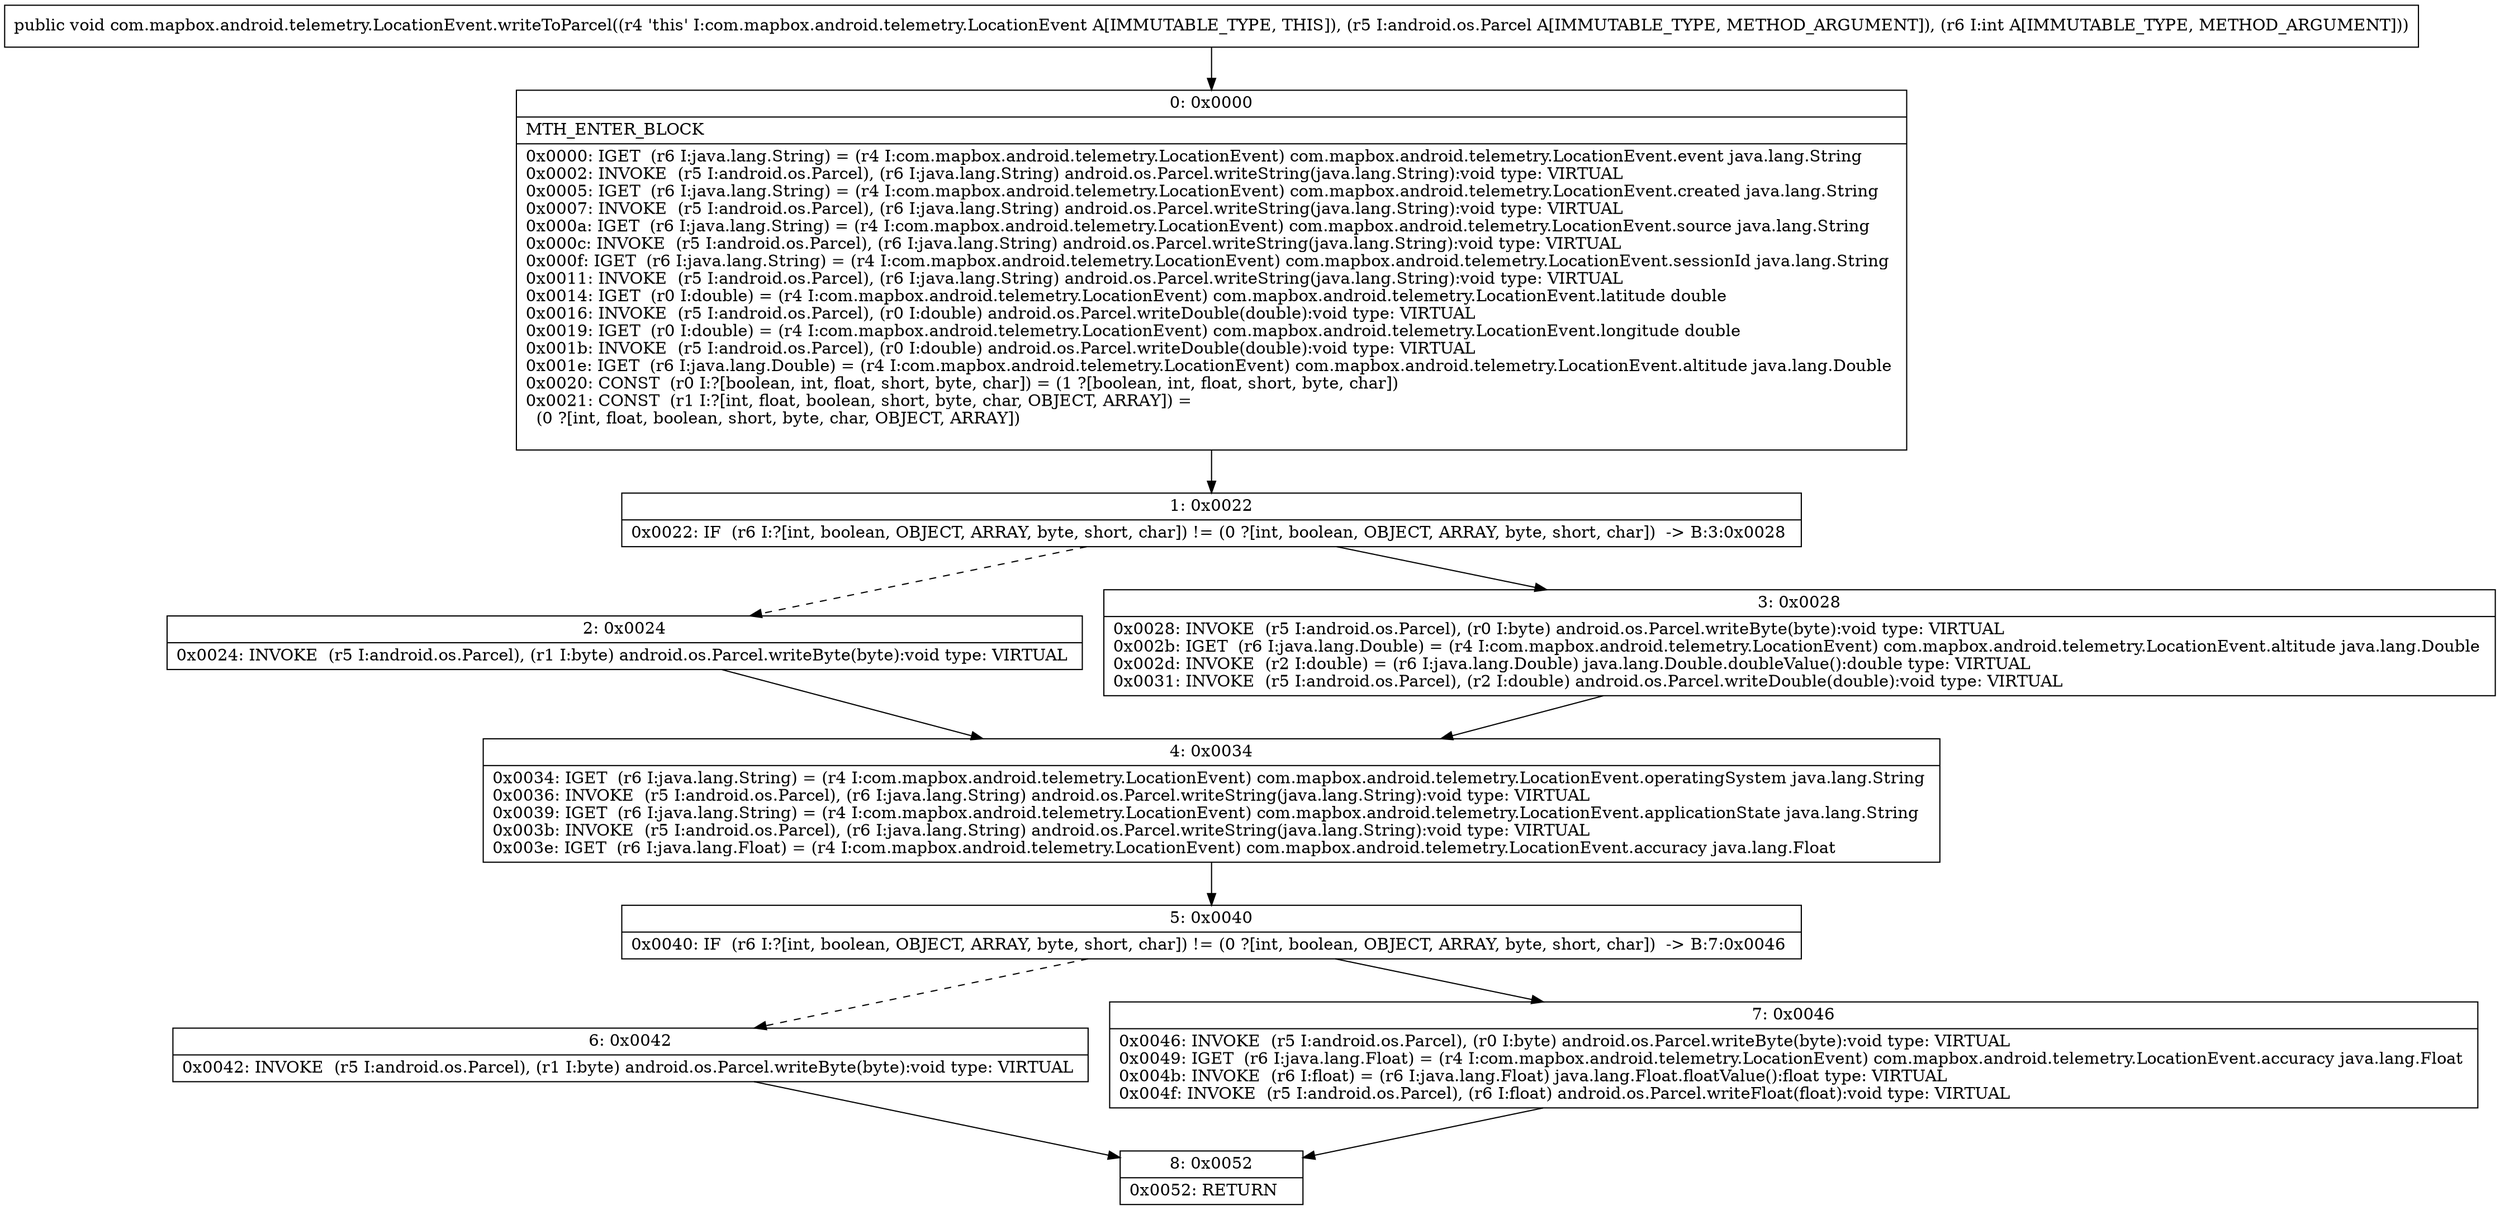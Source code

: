 digraph "CFG forcom.mapbox.android.telemetry.LocationEvent.writeToParcel(Landroid\/os\/Parcel;I)V" {
Node_0 [shape=record,label="{0\:\ 0x0000|MTH_ENTER_BLOCK\l|0x0000: IGET  (r6 I:java.lang.String) = (r4 I:com.mapbox.android.telemetry.LocationEvent) com.mapbox.android.telemetry.LocationEvent.event java.lang.String \l0x0002: INVOKE  (r5 I:android.os.Parcel), (r6 I:java.lang.String) android.os.Parcel.writeString(java.lang.String):void type: VIRTUAL \l0x0005: IGET  (r6 I:java.lang.String) = (r4 I:com.mapbox.android.telemetry.LocationEvent) com.mapbox.android.telemetry.LocationEvent.created java.lang.String \l0x0007: INVOKE  (r5 I:android.os.Parcel), (r6 I:java.lang.String) android.os.Parcel.writeString(java.lang.String):void type: VIRTUAL \l0x000a: IGET  (r6 I:java.lang.String) = (r4 I:com.mapbox.android.telemetry.LocationEvent) com.mapbox.android.telemetry.LocationEvent.source java.lang.String \l0x000c: INVOKE  (r5 I:android.os.Parcel), (r6 I:java.lang.String) android.os.Parcel.writeString(java.lang.String):void type: VIRTUAL \l0x000f: IGET  (r6 I:java.lang.String) = (r4 I:com.mapbox.android.telemetry.LocationEvent) com.mapbox.android.telemetry.LocationEvent.sessionId java.lang.String \l0x0011: INVOKE  (r5 I:android.os.Parcel), (r6 I:java.lang.String) android.os.Parcel.writeString(java.lang.String):void type: VIRTUAL \l0x0014: IGET  (r0 I:double) = (r4 I:com.mapbox.android.telemetry.LocationEvent) com.mapbox.android.telemetry.LocationEvent.latitude double \l0x0016: INVOKE  (r5 I:android.os.Parcel), (r0 I:double) android.os.Parcel.writeDouble(double):void type: VIRTUAL \l0x0019: IGET  (r0 I:double) = (r4 I:com.mapbox.android.telemetry.LocationEvent) com.mapbox.android.telemetry.LocationEvent.longitude double \l0x001b: INVOKE  (r5 I:android.os.Parcel), (r0 I:double) android.os.Parcel.writeDouble(double):void type: VIRTUAL \l0x001e: IGET  (r6 I:java.lang.Double) = (r4 I:com.mapbox.android.telemetry.LocationEvent) com.mapbox.android.telemetry.LocationEvent.altitude java.lang.Double \l0x0020: CONST  (r0 I:?[boolean, int, float, short, byte, char]) = (1 ?[boolean, int, float, short, byte, char]) \l0x0021: CONST  (r1 I:?[int, float, boolean, short, byte, char, OBJECT, ARRAY]) = \l  (0 ?[int, float, boolean, short, byte, char, OBJECT, ARRAY])\l \l}"];
Node_1 [shape=record,label="{1\:\ 0x0022|0x0022: IF  (r6 I:?[int, boolean, OBJECT, ARRAY, byte, short, char]) != (0 ?[int, boolean, OBJECT, ARRAY, byte, short, char])  \-\> B:3:0x0028 \l}"];
Node_2 [shape=record,label="{2\:\ 0x0024|0x0024: INVOKE  (r5 I:android.os.Parcel), (r1 I:byte) android.os.Parcel.writeByte(byte):void type: VIRTUAL \l}"];
Node_3 [shape=record,label="{3\:\ 0x0028|0x0028: INVOKE  (r5 I:android.os.Parcel), (r0 I:byte) android.os.Parcel.writeByte(byte):void type: VIRTUAL \l0x002b: IGET  (r6 I:java.lang.Double) = (r4 I:com.mapbox.android.telemetry.LocationEvent) com.mapbox.android.telemetry.LocationEvent.altitude java.lang.Double \l0x002d: INVOKE  (r2 I:double) = (r6 I:java.lang.Double) java.lang.Double.doubleValue():double type: VIRTUAL \l0x0031: INVOKE  (r5 I:android.os.Parcel), (r2 I:double) android.os.Parcel.writeDouble(double):void type: VIRTUAL \l}"];
Node_4 [shape=record,label="{4\:\ 0x0034|0x0034: IGET  (r6 I:java.lang.String) = (r4 I:com.mapbox.android.telemetry.LocationEvent) com.mapbox.android.telemetry.LocationEvent.operatingSystem java.lang.String \l0x0036: INVOKE  (r5 I:android.os.Parcel), (r6 I:java.lang.String) android.os.Parcel.writeString(java.lang.String):void type: VIRTUAL \l0x0039: IGET  (r6 I:java.lang.String) = (r4 I:com.mapbox.android.telemetry.LocationEvent) com.mapbox.android.telemetry.LocationEvent.applicationState java.lang.String \l0x003b: INVOKE  (r5 I:android.os.Parcel), (r6 I:java.lang.String) android.os.Parcel.writeString(java.lang.String):void type: VIRTUAL \l0x003e: IGET  (r6 I:java.lang.Float) = (r4 I:com.mapbox.android.telemetry.LocationEvent) com.mapbox.android.telemetry.LocationEvent.accuracy java.lang.Float \l}"];
Node_5 [shape=record,label="{5\:\ 0x0040|0x0040: IF  (r6 I:?[int, boolean, OBJECT, ARRAY, byte, short, char]) != (0 ?[int, boolean, OBJECT, ARRAY, byte, short, char])  \-\> B:7:0x0046 \l}"];
Node_6 [shape=record,label="{6\:\ 0x0042|0x0042: INVOKE  (r5 I:android.os.Parcel), (r1 I:byte) android.os.Parcel.writeByte(byte):void type: VIRTUAL \l}"];
Node_7 [shape=record,label="{7\:\ 0x0046|0x0046: INVOKE  (r5 I:android.os.Parcel), (r0 I:byte) android.os.Parcel.writeByte(byte):void type: VIRTUAL \l0x0049: IGET  (r6 I:java.lang.Float) = (r4 I:com.mapbox.android.telemetry.LocationEvent) com.mapbox.android.telemetry.LocationEvent.accuracy java.lang.Float \l0x004b: INVOKE  (r6 I:float) = (r6 I:java.lang.Float) java.lang.Float.floatValue():float type: VIRTUAL \l0x004f: INVOKE  (r5 I:android.os.Parcel), (r6 I:float) android.os.Parcel.writeFloat(float):void type: VIRTUAL \l}"];
Node_8 [shape=record,label="{8\:\ 0x0052|0x0052: RETURN   \l}"];
MethodNode[shape=record,label="{public void com.mapbox.android.telemetry.LocationEvent.writeToParcel((r4 'this' I:com.mapbox.android.telemetry.LocationEvent A[IMMUTABLE_TYPE, THIS]), (r5 I:android.os.Parcel A[IMMUTABLE_TYPE, METHOD_ARGUMENT]), (r6 I:int A[IMMUTABLE_TYPE, METHOD_ARGUMENT])) }"];
MethodNode -> Node_0;
Node_0 -> Node_1;
Node_1 -> Node_2[style=dashed];
Node_1 -> Node_3;
Node_2 -> Node_4;
Node_3 -> Node_4;
Node_4 -> Node_5;
Node_5 -> Node_6[style=dashed];
Node_5 -> Node_7;
Node_6 -> Node_8;
Node_7 -> Node_8;
}

